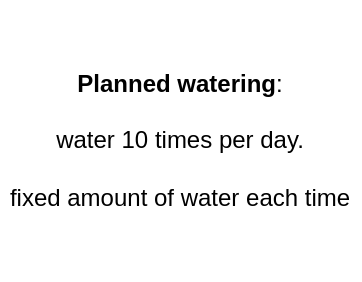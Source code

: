 <mxfile version="21.4.0" type="device" pages="4">
  <diagram name="Scribble" id="nuG-aMLKx17mg4PgnUlN">
    <mxGraphModel dx="1036" dy="614" grid="1" gridSize="10" guides="1" tooltips="1" connect="1" arrows="1" fold="1" page="1" pageScale="1" pageWidth="827" pageHeight="1169" math="0" shadow="0">
      <root>
        <mxCell id="0" />
        <mxCell id="1" parent="0" />
        <mxCell id="AGorA6EV39I7kCWgCLAr-2" value="&lt;b&gt;Planned watering&lt;/b&gt;:&lt;br&gt;&lt;br&gt;water 10 times per day.&lt;br&gt;&lt;br&gt;fixed amount of water each time" style="text;html=1;strokeColor=none;fillColor=none;align=center;verticalAlign=middle;whiteSpace=wrap;rounded=0;" parent="1" vertex="1">
          <mxGeometry x="220" y="110" width="180" height="140" as="geometry" />
        </mxCell>
      </root>
    </mxGraphModel>
  </diagram>
  <diagram id="PcH9HAEZnY-UI_sdSZ05" name="To do">
    <mxGraphModel dx="1050" dy="629" grid="1" gridSize="10" guides="1" tooltips="1" connect="1" arrows="1" fold="1" page="1" pageScale="1" pageWidth="827" pageHeight="1169" math="0" shadow="0">
      <root>
        <mxCell id="0" />
        <mxCell id="1" parent="0" />
        <mxCell id="NH01wILRxw8rLR8gCBft-1" value="" style="shape=table;startSize=0;container=1;collapsible=0;childLayout=tableLayout;fontSize=16;" vertex="1" parent="1">
          <mxGeometry x="220" y="50" width="550" height="320" as="geometry" />
        </mxCell>
        <mxCell id="NH01wILRxw8rLR8gCBft-2" value="" style="shape=tableRow;horizontal=0;startSize=0;swimlaneHead=0;swimlaneBody=0;strokeColor=inherit;top=0;left=0;bottom=0;right=0;collapsible=0;dropTarget=0;fillColor=none;points=[[0,0.5],[1,0.5]];portConstraint=eastwest;fontSize=16;" vertex="1" parent="NH01wILRxw8rLR8gCBft-1">
          <mxGeometry width="550" height="40" as="geometry" />
        </mxCell>
        <mxCell id="NH01wILRxw8rLR8gCBft-3" value="Task" style="shape=partialRectangle;html=1;whiteSpace=wrap;connectable=0;strokeColor=inherit;overflow=hidden;fillColor=none;top=0;left=0;bottom=0;right=0;pointerEvents=1;fontSize=16;" vertex="1" parent="NH01wILRxw8rLR8gCBft-2">
          <mxGeometry width="108" height="40" as="geometry">
            <mxRectangle width="108" height="40" as="alternateBounds" />
          </mxGeometry>
        </mxCell>
        <mxCell id="NH01wILRxw8rLR8gCBft-4" value="Comment" style="shape=partialRectangle;html=1;whiteSpace=wrap;connectable=0;strokeColor=inherit;overflow=hidden;fillColor=none;top=0;left=0;bottom=0;right=0;pointerEvents=1;fontSize=16;" vertex="1" parent="NH01wILRxw8rLR8gCBft-2">
          <mxGeometry x="108" width="202" height="40" as="geometry">
            <mxRectangle width="202" height="40" as="alternateBounds" />
          </mxGeometry>
        </mxCell>
        <mxCell id="NH01wILRxw8rLR8gCBft-34" value="Status" style="shape=partialRectangle;html=1;whiteSpace=wrap;connectable=0;strokeColor=inherit;overflow=hidden;fillColor=none;top=0;left=0;bottom=0;right=0;pointerEvents=1;fontSize=16;" vertex="1" parent="NH01wILRxw8rLR8gCBft-2">
          <mxGeometry x="310" width="120" height="40" as="geometry">
            <mxRectangle width="120" height="40" as="alternateBounds" />
          </mxGeometry>
        </mxCell>
        <mxCell id="NH01wILRxw8rLR8gCBft-5" value="Priority" style="shape=partialRectangle;html=1;whiteSpace=wrap;connectable=0;strokeColor=inherit;overflow=hidden;fillColor=none;top=0;left=0;bottom=0;right=0;pointerEvents=1;fontSize=16;" vertex="1" parent="NH01wILRxw8rLR8gCBft-2">
          <mxGeometry x="430" width="120" height="40" as="geometry">
            <mxRectangle width="120" height="40" as="alternateBounds" />
          </mxGeometry>
        </mxCell>
        <mxCell id="NH01wILRxw8rLR8gCBft-6" value="" style="shape=tableRow;horizontal=0;startSize=0;swimlaneHead=0;swimlaneBody=0;strokeColor=inherit;top=0;left=0;bottom=0;right=0;collapsible=0;dropTarget=0;fillColor=none;points=[[0,0.5],[1,0.5]];portConstraint=eastwest;fontSize=16;" vertex="1" parent="NH01wILRxw8rLR8gCBft-1">
          <mxGeometry y="40" width="550" height="40" as="geometry" />
        </mxCell>
        <mxCell id="NH01wILRxw8rLR8gCBft-7" value="Flowchart" style="shape=partialRectangle;html=1;whiteSpace=wrap;connectable=0;strokeColor=inherit;overflow=hidden;fillColor=none;top=0;left=0;bottom=0;right=0;pointerEvents=1;fontSize=16;" vertex="1" parent="NH01wILRxw8rLR8gCBft-6">
          <mxGeometry width="108" height="40" as="geometry">
            <mxRectangle width="108" height="40" as="alternateBounds" />
          </mxGeometry>
        </mxCell>
        <mxCell id="NH01wILRxw8rLR8gCBft-8" value="" style="shape=partialRectangle;html=1;whiteSpace=wrap;connectable=0;strokeColor=inherit;overflow=hidden;fillColor=none;top=0;left=0;bottom=0;right=0;pointerEvents=1;fontSize=16;" vertex="1" parent="NH01wILRxw8rLR8gCBft-6">
          <mxGeometry x="108" width="202" height="40" as="geometry">
            <mxRectangle width="202" height="40" as="alternateBounds" />
          </mxGeometry>
        </mxCell>
        <mxCell id="NH01wILRxw8rLR8gCBft-35" style="shape=partialRectangle;html=1;whiteSpace=wrap;connectable=0;strokeColor=inherit;overflow=hidden;fillColor=none;top=0;left=0;bottom=0;right=0;pointerEvents=1;fontSize=16;" vertex="1" parent="NH01wILRxw8rLR8gCBft-6">
          <mxGeometry x="310" width="120" height="40" as="geometry">
            <mxRectangle width="120" height="40" as="alternateBounds" />
          </mxGeometry>
        </mxCell>
        <mxCell id="NH01wILRxw8rLR8gCBft-9" value="1" style="shape=partialRectangle;html=1;whiteSpace=wrap;connectable=0;strokeColor=inherit;overflow=hidden;fillColor=none;top=0;left=0;bottom=0;right=0;pointerEvents=1;fontSize=16;" vertex="1" parent="NH01wILRxw8rLR8gCBft-6">
          <mxGeometry x="430" width="120" height="40" as="geometry">
            <mxRectangle width="120" height="40" as="alternateBounds" />
          </mxGeometry>
        </mxCell>
        <mxCell id="NH01wILRxw8rLR8gCBft-10" value="" style="shape=tableRow;horizontal=0;startSize=0;swimlaneHead=0;swimlaneBody=0;strokeColor=inherit;top=0;left=0;bottom=0;right=0;collapsible=0;dropTarget=0;fillColor=none;points=[[0,0.5],[1,0.5]];portConstraint=eastwest;fontSize=16;" vertex="1" parent="NH01wILRxw8rLR8gCBft-1">
          <mxGeometry y="80" width="550" height="40" as="geometry" />
        </mxCell>
        <mxCell id="NH01wILRxw8rLR8gCBft-11" value="UML" style="shape=partialRectangle;html=1;whiteSpace=wrap;connectable=0;strokeColor=inherit;overflow=hidden;fillColor=none;top=0;left=0;bottom=0;right=0;pointerEvents=1;fontSize=16;" vertex="1" parent="NH01wILRxw8rLR8gCBft-10">
          <mxGeometry width="108" height="40" as="geometry">
            <mxRectangle width="108" height="40" as="alternateBounds" />
          </mxGeometry>
        </mxCell>
        <mxCell id="NH01wILRxw8rLR8gCBft-12" value="" style="shape=partialRectangle;html=1;whiteSpace=wrap;connectable=0;strokeColor=inherit;overflow=hidden;fillColor=none;top=0;left=0;bottom=0;right=0;pointerEvents=1;fontSize=16;" vertex="1" parent="NH01wILRxw8rLR8gCBft-10">
          <mxGeometry x="108" width="202" height="40" as="geometry">
            <mxRectangle width="202" height="40" as="alternateBounds" />
          </mxGeometry>
        </mxCell>
        <mxCell id="NH01wILRxw8rLR8gCBft-36" style="shape=partialRectangle;html=1;whiteSpace=wrap;connectable=0;strokeColor=inherit;overflow=hidden;fillColor=none;top=0;left=0;bottom=0;right=0;pointerEvents=1;fontSize=16;" vertex="1" parent="NH01wILRxw8rLR8gCBft-10">
          <mxGeometry x="310" width="120" height="40" as="geometry">
            <mxRectangle width="120" height="40" as="alternateBounds" />
          </mxGeometry>
        </mxCell>
        <mxCell id="NH01wILRxw8rLR8gCBft-13" value="2" style="shape=partialRectangle;html=1;whiteSpace=wrap;connectable=0;strokeColor=inherit;overflow=hidden;fillColor=none;top=0;left=0;bottom=0;right=0;pointerEvents=1;fontSize=16;" vertex="1" parent="NH01wILRxw8rLR8gCBft-10">
          <mxGeometry x="430" width="120" height="40" as="geometry">
            <mxRectangle width="120" height="40" as="alternateBounds" />
          </mxGeometry>
        </mxCell>
        <mxCell id="NH01wILRxw8rLR8gCBft-14" style="shape=tableRow;horizontal=0;startSize=0;swimlaneHead=0;swimlaneBody=0;strokeColor=inherit;top=0;left=0;bottom=0;right=0;collapsible=0;dropTarget=0;fillColor=none;points=[[0,0.5],[1,0.5]];portConstraint=eastwest;fontSize=16;" vertex="1" parent="NH01wILRxw8rLR8gCBft-1">
          <mxGeometry y="120" width="550" height="40" as="geometry" />
        </mxCell>
        <mxCell id="NH01wILRxw8rLR8gCBft-15" value="Video" style="shape=partialRectangle;html=1;whiteSpace=wrap;connectable=0;strokeColor=inherit;overflow=hidden;fillColor=none;top=0;left=0;bottom=0;right=0;pointerEvents=1;fontSize=16;" vertex="1" parent="NH01wILRxw8rLR8gCBft-14">
          <mxGeometry width="108" height="40" as="geometry">
            <mxRectangle width="108" height="40" as="alternateBounds" />
          </mxGeometry>
        </mxCell>
        <mxCell id="NH01wILRxw8rLR8gCBft-16" value="Make a youtube video" style="shape=partialRectangle;html=1;whiteSpace=wrap;connectable=0;strokeColor=inherit;overflow=hidden;fillColor=none;top=0;left=0;bottom=0;right=0;pointerEvents=1;fontSize=16;" vertex="1" parent="NH01wILRxw8rLR8gCBft-14">
          <mxGeometry x="108" width="202" height="40" as="geometry">
            <mxRectangle width="202" height="40" as="alternateBounds" />
          </mxGeometry>
        </mxCell>
        <mxCell id="NH01wILRxw8rLR8gCBft-37" style="shape=partialRectangle;html=1;whiteSpace=wrap;connectable=0;strokeColor=inherit;overflow=hidden;fillColor=none;top=0;left=0;bottom=0;right=0;pointerEvents=1;fontSize=16;" vertex="1" parent="NH01wILRxw8rLR8gCBft-14">
          <mxGeometry x="310" width="120" height="40" as="geometry">
            <mxRectangle width="120" height="40" as="alternateBounds" />
          </mxGeometry>
        </mxCell>
        <mxCell id="NH01wILRxw8rLR8gCBft-17" style="shape=partialRectangle;html=1;whiteSpace=wrap;connectable=0;strokeColor=inherit;overflow=hidden;fillColor=none;top=0;left=0;bottom=0;right=0;pointerEvents=1;fontSize=16;" vertex="1" parent="NH01wILRxw8rLR8gCBft-14">
          <mxGeometry x="430" width="120" height="40" as="geometry">
            <mxRectangle width="120" height="40" as="alternateBounds" />
          </mxGeometry>
        </mxCell>
        <mxCell id="NH01wILRxw8rLR8gCBft-18" style="shape=tableRow;horizontal=0;startSize=0;swimlaneHead=0;swimlaneBody=0;strokeColor=inherit;top=0;left=0;bottom=0;right=0;collapsible=0;dropTarget=0;fillColor=none;points=[[0,0.5],[1,0.5]];portConstraint=eastwest;fontSize=16;" vertex="1" parent="NH01wILRxw8rLR8gCBft-1">
          <mxGeometry y="160" width="550" height="40" as="geometry" />
        </mxCell>
        <mxCell id="NH01wILRxw8rLR8gCBft-19" style="shape=partialRectangle;html=1;whiteSpace=wrap;connectable=0;strokeColor=inherit;overflow=hidden;fillColor=none;top=0;left=0;bottom=0;right=0;pointerEvents=1;fontSize=16;" vertex="1" parent="NH01wILRxw8rLR8gCBft-18">
          <mxGeometry width="108" height="40" as="geometry">
            <mxRectangle width="108" height="40" as="alternateBounds" />
          </mxGeometry>
        </mxCell>
        <mxCell id="NH01wILRxw8rLR8gCBft-20" style="shape=partialRectangle;html=1;whiteSpace=wrap;connectable=0;strokeColor=inherit;overflow=hidden;fillColor=none;top=0;left=0;bottom=0;right=0;pointerEvents=1;fontSize=16;" vertex="1" parent="NH01wILRxw8rLR8gCBft-18">
          <mxGeometry x="108" width="202" height="40" as="geometry">
            <mxRectangle width="202" height="40" as="alternateBounds" />
          </mxGeometry>
        </mxCell>
        <mxCell id="NH01wILRxw8rLR8gCBft-38" style="shape=partialRectangle;html=1;whiteSpace=wrap;connectable=0;strokeColor=inherit;overflow=hidden;fillColor=none;top=0;left=0;bottom=0;right=0;pointerEvents=1;fontSize=16;" vertex="1" parent="NH01wILRxw8rLR8gCBft-18">
          <mxGeometry x="310" width="120" height="40" as="geometry">
            <mxRectangle width="120" height="40" as="alternateBounds" />
          </mxGeometry>
        </mxCell>
        <mxCell id="NH01wILRxw8rLR8gCBft-21" style="shape=partialRectangle;html=1;whiteSpace=wrap;connectable=0;strokeColor=inherit;overflow=hidden;fillColor=none;top=0;left=0;bottom=0;right=0;pointerEvents=1;fontSize=16;" vertex="1" parent="NH01wILRxw8rLR8gCBft-18">
          <mxGeometry x="430" width="120" height="40" as="geometry">
            <mxRectangle width="120" height="40" as="alternateBounds" />
          </mxGeometry>
        </mxCell>
        <mxCell id="NH01wILRxw8rLR8gCBft-22" style="shape=tableRow;horizontal=0;startSize=0;swimlaneHead=0;swimlaneBody=0;strokeColor=inherit;top=0;left=0;bottom=0;right=0;collapsible=0;dropTarget=0;fillColor=none;points=[[0,0.5],[1,0.5]];portConstraint=eastwest;fontSize=16;" vertex="1" parent="NH01wILRxw8rLR8gCBft-1">
          <mxGeometry y="200" width="550" height="40" as="geometry" />
        </mxCell>
        <mxCell id="NH01wILRxw8rLR8gCBft-23" style="shape=partialRectangle;html=1;whiteSpace=wrap;connectable=0;strokeColor=inherit;overflow=hidden;fillColor=none;top=0;left=0;bottom=0;right=0;pointerEvents=1;fontSize=16;" vertex="1" parent="NH01wILRxw8rLR8gCBft-22">
          <mxGeometry width="108" height="40" as="geometry">
            <mxRectangle width="108" height="40" as="alternateBounds" />
          </mxGeometry>
        </mxCell>
        <mxCell id="NH01wILRxw8rLR8gCBft-24" style="shape=partialRectangle;html=1;whiteSpace=wrap;connectable=0;strokeColor=inherit;overflow=hidden;fillColor=none;top=0;left=0;bottom=0;right=0;pointerEvents=1;fontSize=16;" vertex="1" parent="NH01wILRxw8rLR8gCBft-22">
          <mxGeometry x="108" width="202" height="40" as="geometry">
            <mxRectangle width="202" height="40" as="alternateBounds" />
          </mxGeometry>
        </mxCell>
        <mxCell id="NH01wILRxw8rLR8gCBft-39" style="shape=partialRectangle;html=1;whiteSpace=wrap;connectable=0;strokeColor=inherit;overflow=hidden;fillColor=none;top=0;left=0;bottom=0;right=0;pointerEvents=1;fontSize=16;" vertex="1" parent="NH01wILRxw8rLR8gCBft-22">
          <mxGeometry x="310" width="120" height="40" as="geometry">
            <mxRectangle width="120" height="40" as="alternateBounds" />
          </mxGeometry>
        </mxCell>
        <mxCell id="NH01wILRxw8rLR8gCBft-25" style="shape=partialRectangle;html=1;whiteSpace=wrap;connectable=0;strokeColor=inherit;overflow=hidden;fillColor=none;top=0;left=0;bottom=0;right=0;pointerEvents=1;fontSize=16;" vertex="1" parent="NH01wILRxw8rLR8gCBft-22">
          <mxGeometry x="430" width="120" height="40" as="geometry">
            <mxRectangle width="120" height="40" as="alternateBounds" />
          </mxGeometry>
        </mxCell>
        <mxCell id="NH01wILRxw8rLR8gCBft-26" style="shape=tableRow;horizontal=0;startSize=0;swimlaneHead=0;swimlaneBody=0;strokeColor=inherit;top=0;left=0;bottom=0;right=0;collapsible=0;dropTarget=0;fillColor=none;points=[[0,0.5],[1,0.5]];portConstraint=eastwest;fontSize=16;" vertex="1" parent="NH01wILRxw8rLR8gCBft-1">
          <mxGeometry y="240" width="550" height="40" as="geometry" />
        </mxCell>
        <mxCell id="NH01wILRxw8rLR8gCBft-27" style="shape=partialRectangle;html=1;whiteSpace=wrap;connectable=0;strokeColor=inherit;overflow=hidden;fillColor=none;top=0;left=0;bottom=0;right=0;pointerEvents=1;fontSize=16;" vertex="1" parent="NH01wILRxw8rLR8gCBft-26">
          <mxGeometry width="108" height="40" as="geometry">
            <mxRectangle width="108" height="40" as="alternateBounds" />
          </mxGeometry>
        </mxCell>
        <mxCell id="NH01wILRxw8rLR8gCBft-28" style="shape=partialRectangle;html=1;whiteSpace=wrap;connectable=0;strokeColor=inherit;overflow=hidden;fillColor=none;top=0;left=0;bottom=0;right=0;pointerEvents=1;fontSize=16;" vertex="1" parent="NH01wILRxw8rLR8gCBft-26">
          <mxGeometry x="108" width="202" height="40" as="geometry">
            <mxRectangle width="202" height="40" as="alternateBounds" />
          </mxGeometry>
        </mxCell>
        <mxCell id="NH01wILRxw8rLR8gCBft-40" style="shape=partialRectangle;html=1;whiteSpace=wrap;connectable=0;strokeColor=inherit;overflow=hidden;fillColor=none;top=0;left=0;bottom=0;right=0;pointerEvents=1;fontSize=16;" vertex="1" parent="NH01wILRxw8rLR8gCBft-26">
          <mxGeometry x="310" width="120" height="40" as="geometry">
            <mxRectangle width="120" height="40" as="alternateBounds" />
          </mxGeometry>
        </mxCell>
        <mxCell id="NH01wILRxw8rLR8gCBft-29" style="shape=partialRectangle;html=1;whiteSpace=wrap;connectable=0;strokeColor=inherit;overflow=hidden;fillColor=none;top=0;left=0;bottom=0;right=0;pointerEvents=1;fontSize=16;" vertex="1" parent="NH01wILRxw8rLR8gCBft-26">
          <mxGeometry x="430" width="120" height="40" as="geometry">
            <mxRectangle width="120" height="40" as="alternateBounds" />
          </mxGeometry>
        </mxCell>
        <mxCell id="NH01wILRxw8rLR8gCBft-30" style="shape=tableRow;horizontal=0;startSize=0;swimlaneHead=0;swimlaneBody=0;strokeColor=inherit;top=0;left=0;bottom=0;right=0;collapsible=0;dropTarget=0;fillColor=none;points=[[0,0.5],[1,0.5]];portConstraint=eastwest;fontSize=16;" vertex="1" parent="NH01wILRxw8rLR8gCBft-1">
          <mxGeometry y="280" width="550" height="40" as="geometry" />
        </mxCell>
        <mxCell id="NH01wILRxw8rLR8gCBft-31" style="shape=partialRectangle;html=1;whiteSpace=wrap;connectable=0;strokeColor=inherit;overflow=hidden;fillColor=none;top=0;left=0;bottom=0;right=0;pointerEvents=1;fontSize=16;" vertex="1" parent="NH01wILRxw8rLR8gCBft-30">
          <mxGeometry width="108" height="40" as="geometry">
            <mxRectangle width="108" height="40" as="alternateBounds" />
          </mxGeometry>
        </mxCell>
        <mxCell id="NH01wILRxw8rLR8gCBft-32" style="shape=partialRectangle;html=1;whiteSpace=wrap;connectable=0;strokeColor=inherit;overflow=hidden;fillColor=none;top=0;left=0;bottom=0;right=0;pointerEvents=1;fontSize=16;" vertex="1" parent="NH01wILRxw8rLR8gCBft-30">
          <mxGeometry x="108" width="202" height="40" as="geometry">
            <mxRectangle width="202" height="40" as="alternateBounds" />
          </mxGeometry>
        </mxCell>
        <mxCell id="NH01wILRxw8rLR8gCBft-41" style="shape=partialRectangle;html=1;whiteSpace=wrap;connectable=0;strokeColor=inherit;overflow=hidden;fillColor=none;top=0;left=0;bottom=0;right=0;pointerEvents=1;fontSize=16;" vertex="1" parent="NH01wILRxw8rLR8gCBft-30">
          <mxGeometry x="310" width="120" height="40" as="geometry">
            <mxRectangle width="120" height="40" as="alternateBounds" />
          </mxGeometry>
        </mxCell>
        <mxCell id="NH01wILRxw8rLR8gCBft-33" style="shape=partialRectangle;html=1;whiteSpace=wrap;connectable=0;strokeColor=inherit;overflow=hidden;fillColor=none;top=0;left=0;bottom=0;right=0;pointerEvents=1;fontSize=16;" vertex="1" parent="NH01wILRxw8rLR8gCBft-30">
          <mxGeometry x="430" width="120" height="40" as="geometry">
            <mxRectangle width="120" height="40" as="alternateBounds" />
          </mxGeometry>
        </mxCell>
      </root>
    </mxGraphModel>
  </diagram>
  <diagram id="JM4GH3v_SMN2OA8c_IV7" name="Flowchart">
    <mxGraphModel dx="1036" dy="614" grid="1" gridSize="10" guides="1" tooltips="1" connect="1" arrows="1" fold="1" page="1" pageScale="1" pageWidth="827" pageHeight="1169" math="0" shadow="0">
      <root>
        <mxCell id="0" />
        <mxCell id="1" parent="0" />
        <mxCell id="BYlxAsFgsOSlvkRmrO4c-2" value="Power on" style="rounded=1;whiteSpace=wrap;html=1;" parent="1" vertex="1">
          <mxGeometry x="354" y="50" width="120" height="60" as="geometry" />
        </mxCell>
        <mxCell id="BYlxAsFgsOSlvkRmrO4c-3" value="&lt;font style=&quot;font-size: 20px;&quot;&gt;-Timer&lt;br&gt;-Check when to water&lt;br&gt;-Amount of water per day&lt;br&gt;-Amount of water per unit of time (rate of change)&lt;br&gt;-Amount of water per watering&lt;br&gt;&lt;br&gt;&lt;br&gt;&lt;/font&gt;" style="text;html=1;strokeColor=none;fillColor=none;align=center;verticalAlign=middle;whiteSpace=wrap;rounded=0;" parent="1" vertex="1">
          <mxGeometry x="610" y="170" width="190" height="30" as="geometry" />
        </mxCell>
        <mxCell id="Ca-uBHzTA0ZqasusVe6b-2" value="waterPerDay = 5" style="rounded=0;whiteSpace=wrap;html=1;" vertex="1" parent="1">
          <mxGeometry x="354" y="140" width="120" height="60" as="geometry" />
        </mxCell>
        <mxCell id="Ca-uBHzTA0ZqasusVe6b-5" value="" style="edgeStyle=orthogonalEdgeStyle;rounded=0;orthogonalLoop=1;jettySize=auto;html=1;" edge="1" parent="1" source="Ca-uBHzTA0ZqasusVe6b-3" target="Ca-uBHzTA0ZqasusVe6b-4">
          <mxGeometry relative="1" as="geometry" />
        </mxCell>
        <mxCell id="Ca-uBHzTA0ZqasusVe6b-3" value="MORE_WATER == 1" style="rhombus;whiteSpace=wrap;html=1;" vertex="1" parent="1">
          <mxGeometry x="330" y="230" width="176" height="80" as="geometry" />
        </mxCell>
        <mxCell id="Ca-uBHzTA0ZqasusVe6b-4" value="" style="rounded=0;whiteSpace=wrap;html=1;" vertex="1" parent="1">
          <mxGeometry x="358" y="340" width="120" height="60" as="geometry" />
        </mxCell>
      </root>
    </mxGraphModel>
  </diagram>
  <diagram id="QVnF-ZJ5I20NYgxSFF4e" name="UML">
    <mxGraphModel dx="1036" dy="614" grid="1" gridSize="10" guides="1" tooltips="1" connect="1" arrows="1" fold="1" page="1" pageScale="1" pageWidth="827" pageHeight="1169" math="0" shadow="0">
      <root>
        <mxCell id="0" />
        <mxCell id="1" parent="0" />
      </root>
    </mxGraphModel>
  </diagram>
</mxfile>
